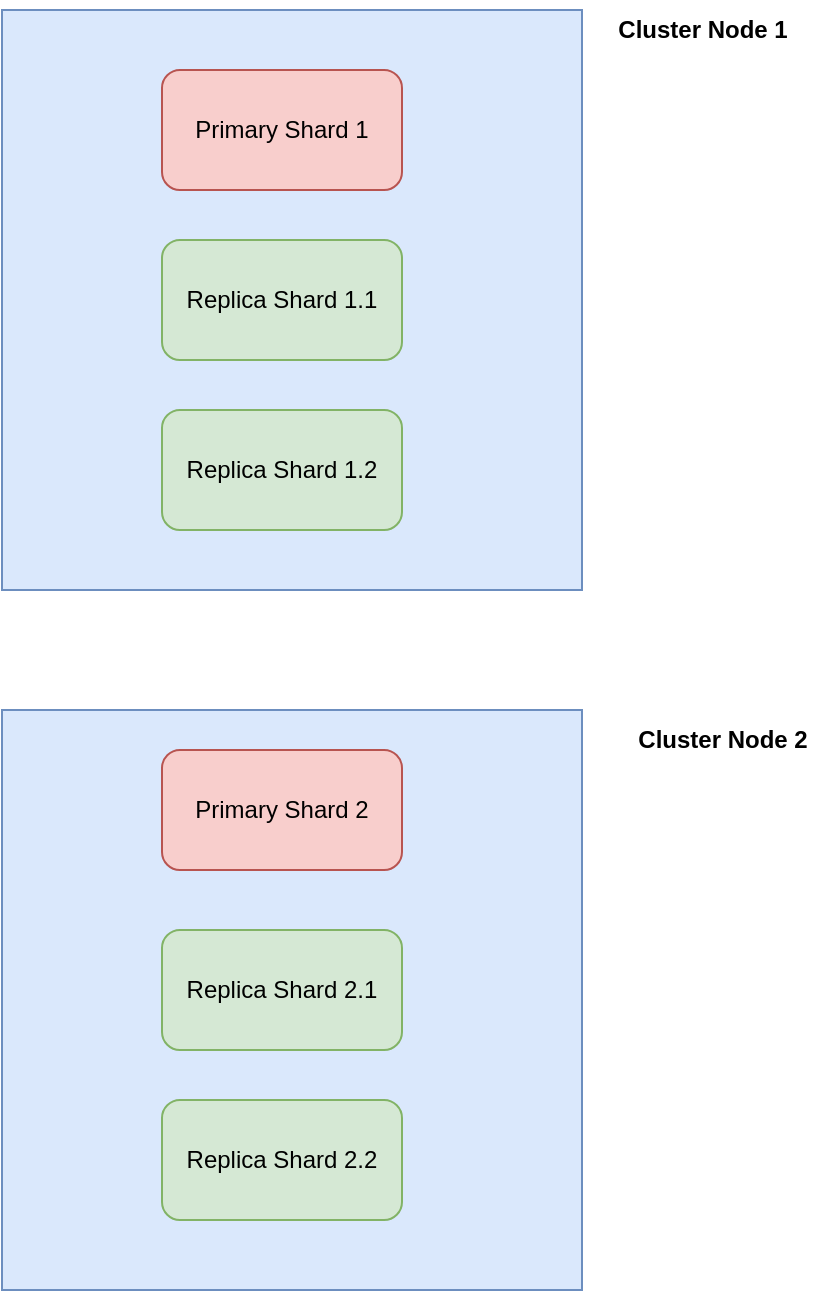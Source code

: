 <mxfile version="20.3.0" type="github">
  <diagram id="EWTWEXLdcnNlElP49PBn" name="第 1 页">
    <mxGraphModel dx="1338" dy="834" grid="1" gridSize="10" guides="1" tooltips="1" connect="1" arrows="1" fold="1" page="1" pageScale="1" pageWidth="1200" pageHeight="1920" math="0" shadow="0">
      <root>
        <mxCell id="0" />
        <mxCell id="1" parent="0" />
        <mxCell id="uIRm6ixdXtQdRyWg6cjz-1" value="" style="whiteSpace=wrap;html=1;aspect=fixed;fillColor=#dae8fc;strokeColor=#6c8ebf;" vertex="1" parent="1">
          <mxGeometry x="140" y="120" width="290" height="290" as="geometry" />
        </mxCell>
        <mxCell id="uIRm6ixdXtQdRyWg6cjz-2" value="" style="whiteSpace=wrap;html=1;aspect=fixed;fillColor=#dae8fc;strokeColor=#6c8ebf;" vertex="1" parent="1">
          <mxGeometry x="140" y="470" width="290" height="290" as="geometry" />
        </mxCell>
        <mxCell id="uIRm6ixdXtQdRyWg6cjz-3" value="Primary Shard 1" style="rounded=1;whiteSpace=wrap;html=1;fillColor=#f8cecc;strokeColor=#b85450;gradientColor=none;" vertex="1" parent="1">
          <mxGeometry x="220" y="150" width="120" height="60" as="geometry" />
        </mxCell>
        <mxCell id="uIRm6ixdXtQdRyWg6cjz-4" value="Primary Shard 2" style="rounded=1;whiteSpace=wrap;html=1;fillColor=#f8cecc;strokeColor=#b85450;gradientColor=none;" vertex="1" parent="1">
          <mxGeometry x="220" y="490" width="120" height="60" as="geometry" />
        </mxCell>
        <mxCell id="uIRm6ixdXtQdRyWg6cjz-7" value="Replica Shard 1.1" style="rounded=1;whiteSpace=wrap;html=1;fillColor=#d5e8d4;strokeColor=#82b366;" vertex="1" parent="1">
          <mxGeometry x="220" y="235" width="120" height="60" as="geometry" />
        </mxCell>
        <mxCell id="uIRm6ixdXtQdRyWg6cjz-8" value="Replica Shard 1.2" style="rounded=1;whiteSpace=wrap;html=1;fillColor=#d5e8d4;strokeColor=#82b366;" vertex="1" parent="1">
          <mxGeometry x="220" y="320" width="120" height="60" as="geometry" />
        </mxCell>
        <mxCell id="uIRm6ixdXtQdRyWg6cjz-9" value="Replica Shard 2.1" style="rounded=1;whiteSpace=wrap;html=1;fillColor=#d5e8d4;strokeColor=#82b366;" vertex="1" parent="1">
          <mxGeometry x="220" y="580" width="120" height="60" as="geometry" />
        </mxCell>
        <mxCell id="uIRm6ixdXtQdRyWg6cjz-10" value="Replica Shard 2.2" style="rounded=1;whiteSpace=wrap;html=1;fillColor=#d5e8d4;strokeColor=#82b366;" vertex="1" parent="1">
          <mxGeometry x="220" y="665" width="120" height="60" as="geometry" />
        </mxCell>
        <mxCell id="uIRm6ixdXtQdRyWg6cjz-12" value="Cluster Node 1" style="text;html=1;resizable=0;autosize=1;align=center;verticalAlign=middle;points=[];fillColor=none;strokeColor=none;rounded=0;fontStyle=1" vertex="1" parent="1">
          <mxGeometry x="435" y="115" width="110" height="30" as="geometry" />
        </mxCell>
        <mxCell id="uIRm6ixdXtQdRyWg6cjz-13" value="Cluster Node 2" style="text;html=1;resizable=0;autosize=1;align=center;verticalAlign=middle;points=[];fillColor=none;strokeColor=none;rounded=0;fontStyle=1" vertex="1" parent="1">
          <mxGeometry x="445" y="470" width="110" height="30" as="geometry" />
        </mxCell>
      </root>
    </mxGraphModel>
  </diagram>
</mxfile>
